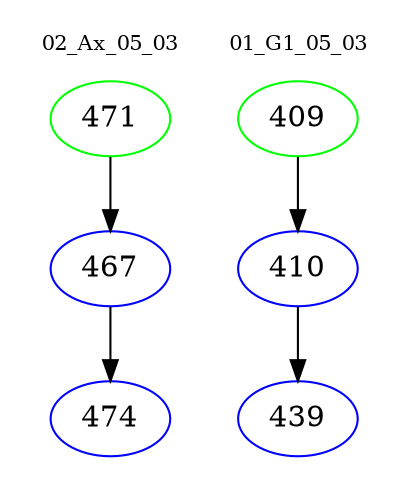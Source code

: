 digraph{
subgraph cluster_0 {
color = white
label = "02_Ax_05_03";
fontsize=10;
T0_471 [label="471", color="green"]
T0_471 -> T0_467 [color="black"]
T0_467 [label="467", color="blue"]
T0_467 -> T0_474 [color="black"]
T0_474 [label="474", color="blue"]
}
subgraph cluster_1 {
color = white
label = "01_G1_05_03";
fontsize=10;
T1_409 [label="409", color="green"]
T1_409 -> T1_410 [color="black"]
T1_410 [label="410", color="blue"]
T1_410 -> T1_439 [color="black"]
T1_439 [label="439", color="blue"]
}
}

